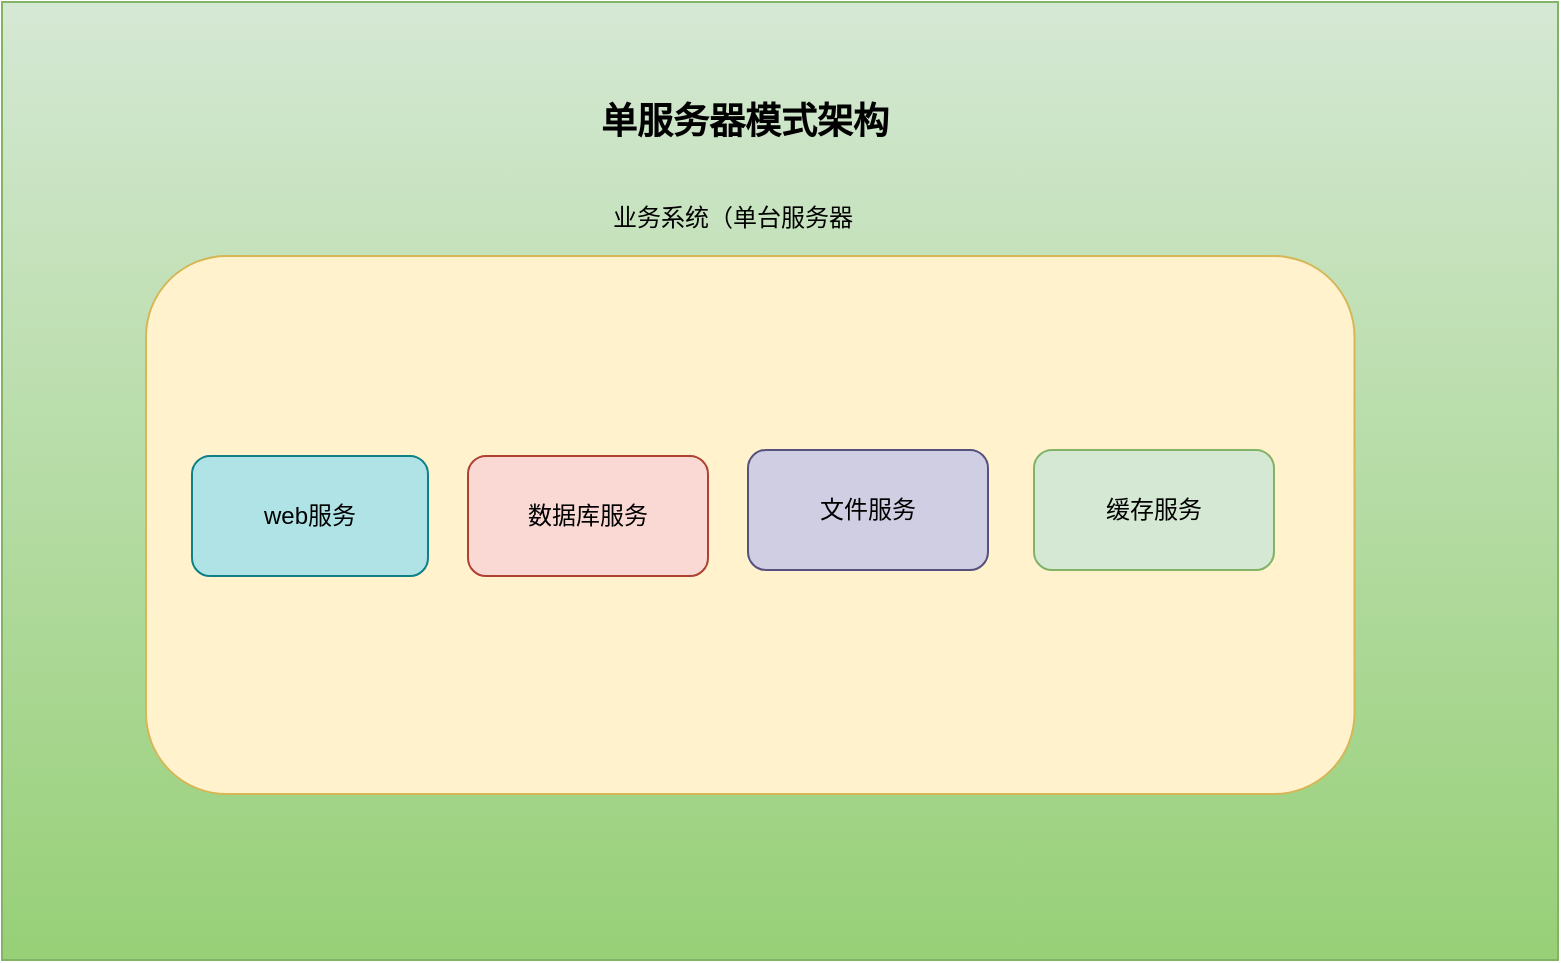 <mxfile version="20.0.1" type="github">
  <diagram id="l8W7BqlXp2JC7-8E_qWu" name="第 1 页">
    <mxGraphModel dx="1298" dy="834" grid="0" gridSize="10" guides="1" tooltips="1" connect="1" arrows="1" fold="1" page="1" pageScale="1" pageWidth="10000" pageHeight="10000" math="0" shadow="0">
      <root>
        <mxCell id="0" />
        <mxCell id="1" parent="0" />
        <mxCell id="k3yPks6LkGwuZvzF4upD-2" value="" style="rounded=0;whiteSpace=wrap;html=1;fillColor=#d5e8d4;strokeColor=#82b366;gradientColor=#97d077;" vertex="1" parent="1">
          <mxGeometry x="138" y="164" width="778" height="479" as="geometry" />
        </mxCell>
        <mxCell id="k3yPks6LkGwuZvzF4upD-4" value="" style="rounded=1;whiteSpace=wrap;html=1;fillColor=#fff2cc;strokeColor=#d6b656;" vertex="1" parent="1">
          <mxGeometry x="210" y="291" width="604.25" height="269" as="geometry" />
        </mxCell>
        <mxCell id="k3yPks6LkGwuZvzF4upD-5" value="web服务" style="rounded=1;whiteSpace=wrap;html=1;fillColor=#b0e3e6;strokeColor=#0e8088;" vertex="1" parent="1">
          <mxGeometry x="233" y="391" width="118" height="60" as="geometry" />
        </mxCell>
        <mxCell id="k3yPks6LkGwuZvzF4upD-6" value="文件服务" style="rounded=1;whiteSpace=wrap;html=1;fillColor=#d0cee2;strokeColor=#56517e;" vertex="1" parent="1">
          <mxGeometry x="511" y="388" width="120" height="60" as="geometry" />
        </mxCell>
        <mxCell id="k3yPks6LkGwuZvzF4upD-7" value="数据库服务" style="rounded=1;whiteSpace=wrap;html=1;fillColor=#fad9d5;strokeColor=#ae4132;" vertex="1" parent="1">
          <mxGeometry x="371" y="391" width="120" height="60" as="geometry" />
        </mxCell>
        <mxCell id="k3yPks6LkGwuZvzF4upD-8" value="缓存服务" style="rounded=1;whiteSpace=wrap;html=1;fillColor=#d5e8d4;strokeColor=#82b366;" vertex="1" parent="1">
          <mxGeometry x="654" y="388" width="120" height="60" as="geometry" />
        </mxCell>
        <mxCell id="k3yPks6LkGwuZvzF4upD-9" value="业务系统（单台服务器" style="text;html=1;strokeColor=none;fillColor=none;align=center;verticalAlign=middle;whiteSpace=wrap;rounded=0;" vertex="1" parent="1">
          <mxGeometry x="436" y="259" width="135" height="26" as="geometry" />
        </mxCell>
        <mxCell id="k3yPks6LkGwuZvzF4upD-10" value="&lt;b&gt;&lt;font style=&quot;font-size: 18px;&quot;&gt;单服务器模式架构&lt;/font&gt;&lt;/b&gt;" style="text;html=1;strokeColor=none;fillColor=none;align=center;verticalAlign=middle;whiteSpace=wrap;rounded=0;" vertex="1" parent="1">
          <mxGeometry x="415" y="211" width="189" height="26" as="geometry" />
        </mxCell>
      </root>
    </mxGraphModel>
  </diagram>
</mxfile>
